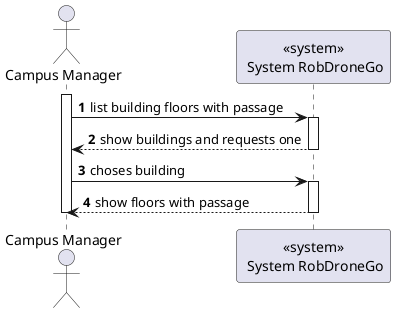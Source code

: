 @startuml
autonumber

actor "Campus Manager" as usr

participant "<<system>>\n System RobDroneGo" as sys

activate usr
    usr -> sys : list building floors with passage
    activate sys
        sys --> usr : show buildings and requests one
    deactivate sys

    usr -> sys : choses building
    activate sys
        sys --> usr : show floors with passage
    deactivate sys
deactivate usr

@enduml
